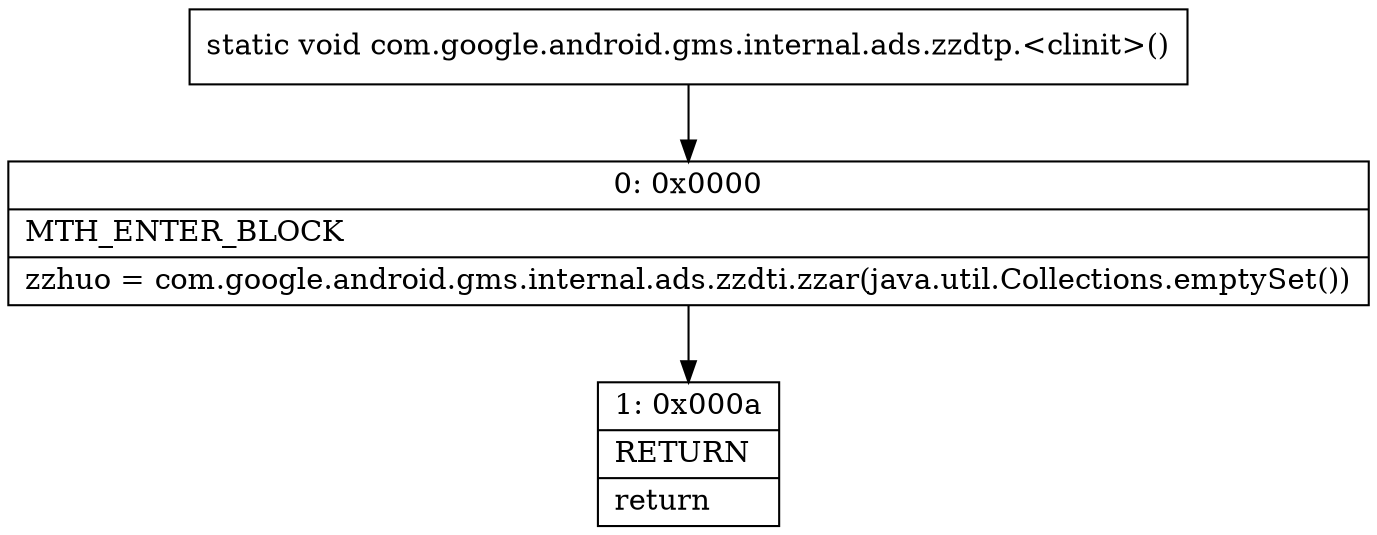 digraph "CFG forcom.google.android.gms.internal.ads.zzdtp.\<clinit\>()V" {
Node_0 [shape=record,label="{0\:\ 0x0000|MTH_ENTER_BLOCK\l|zzhuo = com.google.android.gms.internal.ads.zzdti.zzar(java.util.Collections.emptySet())\l}"];
Node_1 [shape=record,label="{1\:\ 0x000a|RETURN\l|return\l}"];
MethodNode[shape=record,label="{static void com.google.android.gms.internal.ads.zzdtp.\<clinit\>() }"];
MethodNode -> Node_0;
Node_0 -> Node_1;
}

